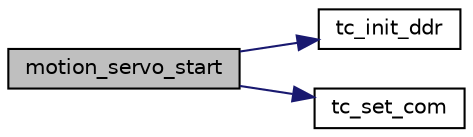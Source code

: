 digraph "motion_servo_start"
{
  edge [fontname="Helvetica",fontsize="10",labelfontname="Helvetica",labelfontsize="10"];
  node [fontname="Helvetica",fontsize="10",shape=record];
  rankdir="LR";
  Node1 [label="motion_servo_start",height=0.2,width=0.4,color="black", fillcolor="grey75", style="filled", fontcolor="black"];
  Node1 -> Node2 [color="midnightblue",fontsize="10",style="solid"];
  Node2 [label="tc_init_ddr",height=0.2,width=0.4,color="black", fillcolor="white", style="filled",URL="$motion_8c.html#a7f15fab5cfcd9e36ebba263ec9ae367f"];
  Node1 -> Node3 [color="midnightblue",fontsize="10",style="solid"];
  Node3 [label="tc_set_com",height=0.2,width=0.4,color="black", fillcolor="white", style="filled",URL="$motion_8c.html#a9f32f315fc317b73745364bb8cb52eeb"];
}
